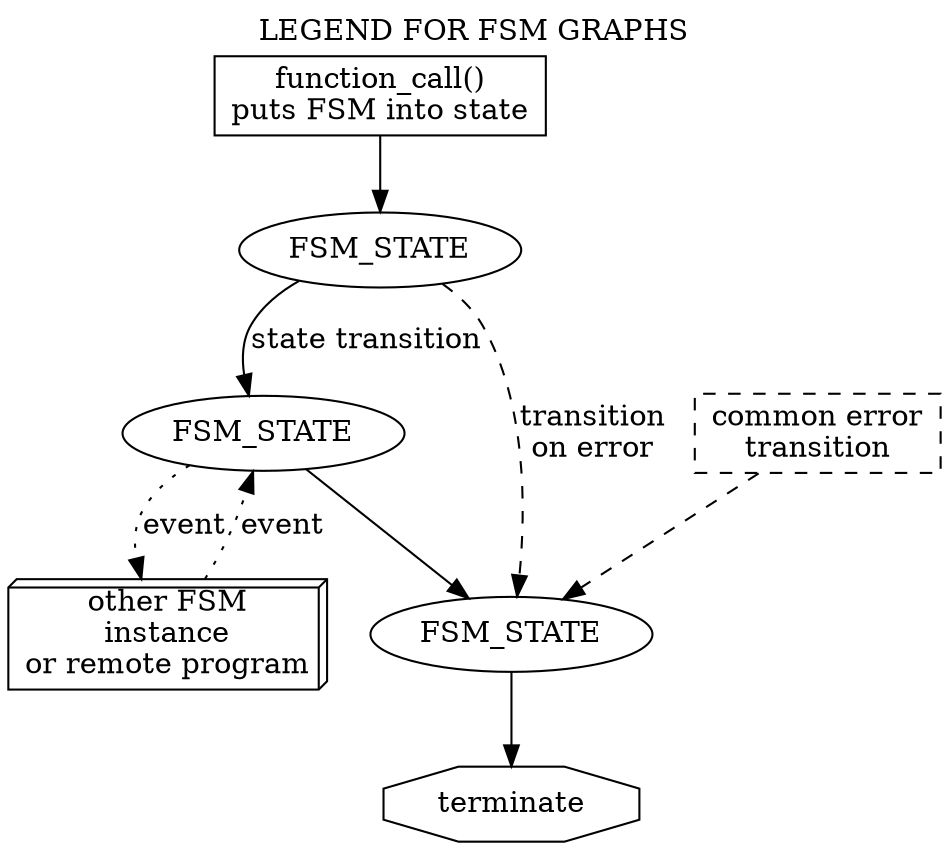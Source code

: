 digraph G {
rankdir=TB
labelloc=t; label="LEGEND FOR FSM GRAPHS"

	box [label="function_call()\nputs FSM into state",shape="box"]
	STATE [label="FSM_STATE"]
	STATE2 [label="FSM_STATE"]
	STATE3 [label="FSM_STATE"]
	box -> STATE
	STATE -> STATE2 [label="state transition"]
	STATE2 -> STATE3

	STATE -> STATE3 [label="transition\non error",style=dashed]

	other [label="other FSM\ninstance\nor remote program",shape=box3d]
	STATE2 -> other [label="event",style=dotted]
	other -> STATE2 [label="event",style=dotted]

	terminate [shape=octagon]
	STATE3 -> terminate

	err [label="common error\ntransition",shape=box,style=dashed]
	err -> STATE3 [style=dashed]
}
